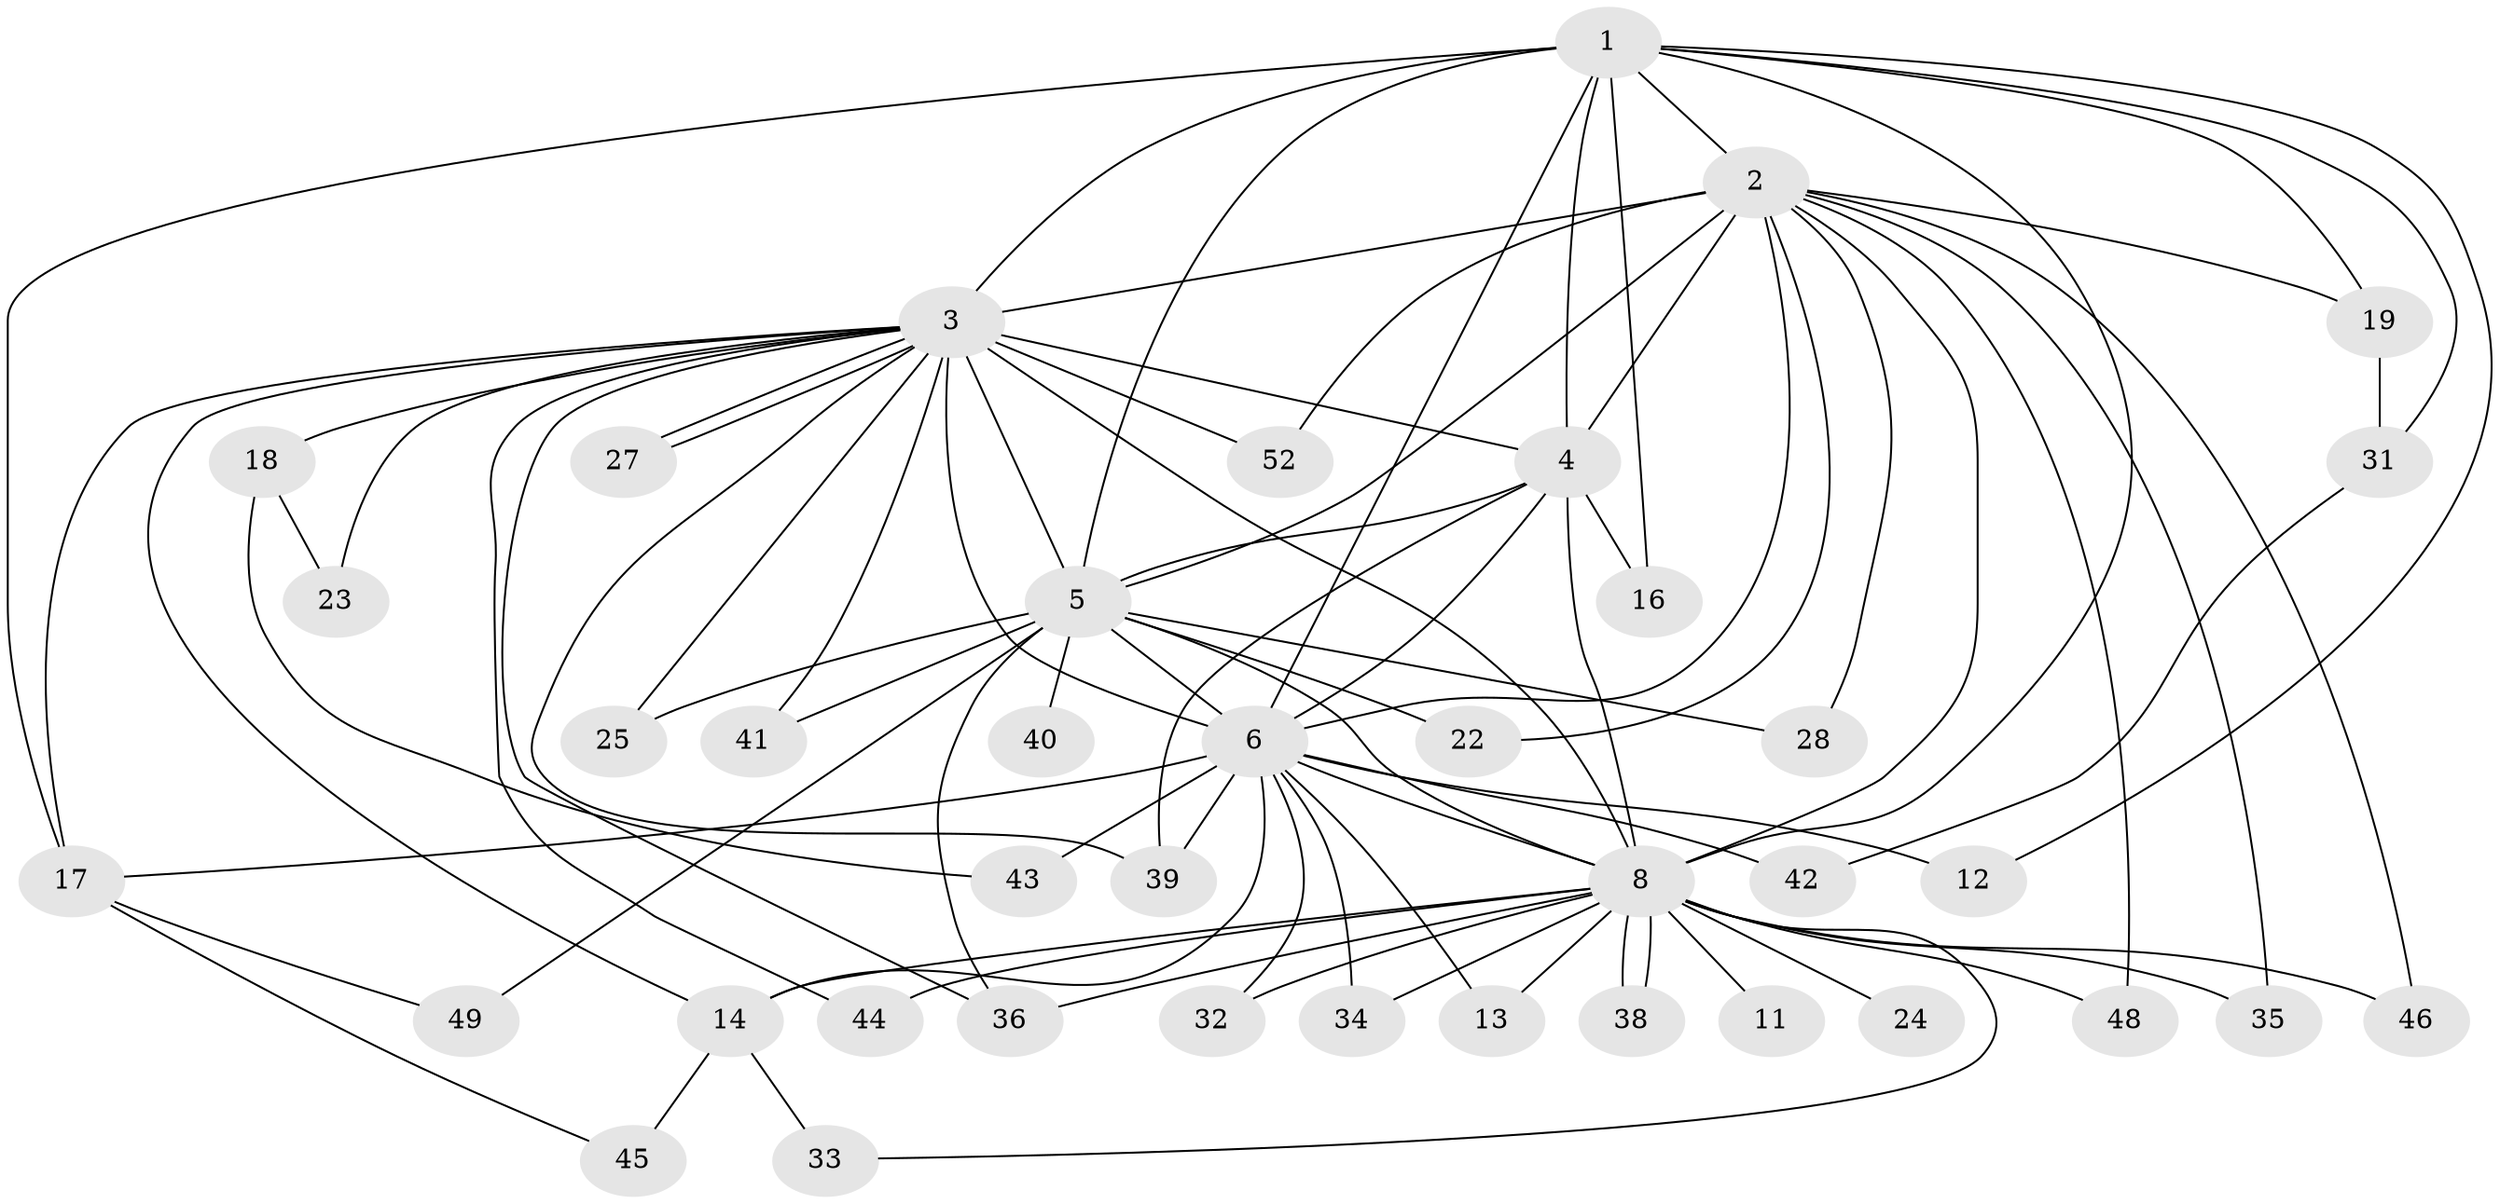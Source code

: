 // Generated by graph-tools (version 1.1) at 2025/23/03/03/25 07:23:47]
// undirected, 39 vertices, 85 edges
graph export_dot {
graph [start="1"]
  node [color=gray90,style=filled];
  1 [super="+26"];
  2 [super="+10"];
  3 [super="+7"];
  4;
  5 [super="+21"];
  6 [super="+15"];
  8 [super="+9"];
  11;
  12;
  13;
  14 [super="+30"];
  16;
  17 [super="+50"];
  18 [super="+29"];
  19 [super="+20"];
  22 [super="+51"];
  23;
  24;
  25;
  27;
  28;
  31;
  32;
  33;
  34;
  35;
  36 [super="+37"];
  38;
  39 [super="+47"];
  40;
  41 [super="+53"];
  42;
  43;
  44;
  45;
  46;
  48 [super="+54"];
  49;
  52;
  1 -- 2 [weight=2];
  1 -- 3 [weight=2];
  1 -- 4;
  1 -- 5 [weight=2];
  1 -- 6;
  1 -- 8 [weight=2];
  1 -- 12;
  1 -- 16;
  1 -- 17;
  1 -- 31;
  1 -- 19;
  2 -- 3 [weight=4];
  2 -- 4 [weight=2];
  2 -- 5 [weight=2];
  2 -- 6 [weight=2];
  2 -- 8 [weight=4];
  2 -- 19 [weight=2];
  2 -- 28;
  2 -- 35;
  2 -- 46;
  2 -- 48 [weight=2];
  2 -- 52;
  2 -- 22;
  3 -- 4 [weight=2];
  3 -- 5 [weight=2];
  3 -- 6 [weight=3];
  3 -- 8 [weight=4];
  3 -- 18 [weight=3];
  3 -- 27;
  3 -- 27;
  3 -- 44;
  3 -- 52;
  3 -- 41 [weight=2];
  3 -- 14;
  3 -- 23;
  3 -- 25;
  3 -- 36;
  3 -- 39;
  3 -- 17;
  4 -- 5;
  4 -- 6;
  4 -- 8 [weight=2];
  4 -- 16;
  4 -- 39;
  5 -- 6;
  5 -- 8 [weight=2];
  5 -- 22 [weight=2];
  5 -- 25;
  5 -- 28;
  5 -- 36;
  5 -- 40 [weight=2];
  5 -- 41;
  5 -- 49;
  6 -- 8 [weight=2];
  6 -- 12;
  6 -- 13;
  6 -- 14;
  6 -- 17;
  6 -- 34;
  6 -- 39;
  6 -- 43;
  6 -- 32;
  6 -- 42;
  8 -- 11 [weight=2];
  8 -- 13;
  8 -- 24 [weight=2];
  8 -- 32;
  8 -- 33;
  8 -- 38;
  8 -- 38;
  8 -- 44;
  8 -- 46;
  8 -- 34;
  8 -- 35;
  8 -- 36;
  8 -- 48;
  8 -- 14;
  14 -- 33;
  14 -- 45;
  17 -- 45;
  17 -- 49;
  18 -- 23;
  18 -- 43;
  19 -- 31;
  31 -- 42;
}
